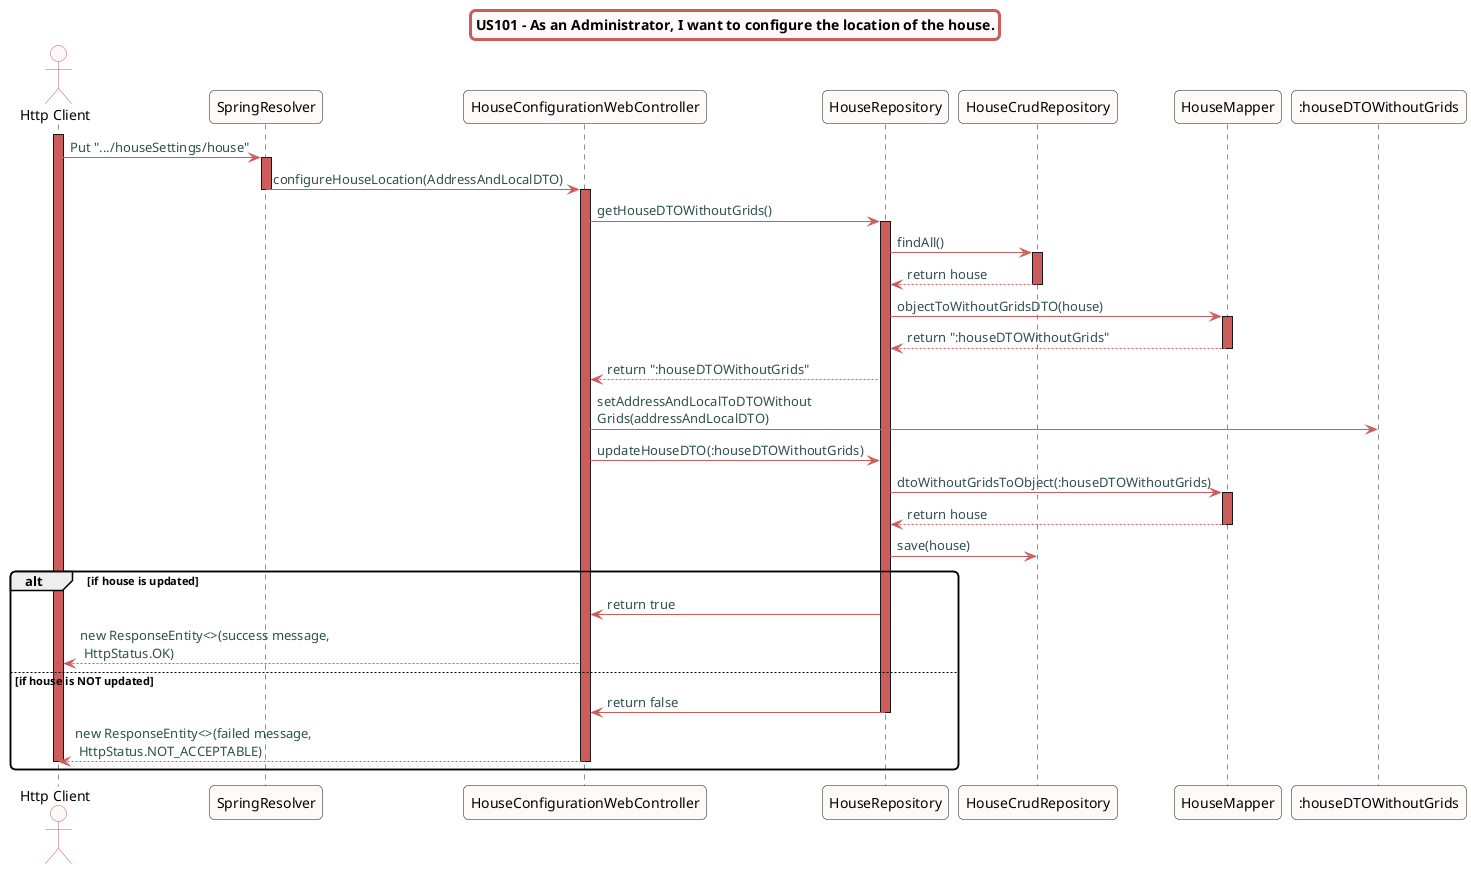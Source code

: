 @startuml

skinparam titleBorderRoundCorner 10
skinparam titleBorderThickness 3
skinparam titleBorderColor indianred
skinparam titleBackgroundColor snow
skinparam FontName quicksand

skinparam actor {
  BorderColor indianred
  backgroundColor Snow
  }

skinparam sequence {
  LifeLineBackgroundColor indianred
  ParticipantBackgroundColor snow
}

skinparam roundcorner 10

skinparam component {
  arrowThickness 1
  ArrowFontName Verdana
  ArrowColor indianred
  ArrowFontColor darkslategrey
}

title US101 - As an Administrator, I want to configure the location of the house.

actor "Http Client"
activate "Http Client"
"Http Client" -> "SpringResolver":  Put ".../houseSettings/house"
activate "SpringResolver"
"SpringResolver" -> "HouseConfigurationWebController": configureHouseLocation(AddressAndLocalDTO)
deactivate "SpringResolver"
activate "HouseConfigurationWebController"
"HouseConfigurationWebController" -> "HouseRepository": getHouseDTOWithoutGrids()
activate "HouseRepository"
"HouseRepository" -> "HouseCrudRepository": findAll()
activate "HouseCrudRepository"
"HouseCrudRepository" --> "HouseRepository": return house
deactivate "HouseCrudRepository"
"HouseRepository" -> "HouseMapper": objectToWithoutGridsDTO(house)
activate "HouseMapper"
"HouseMapper" --> "HouseRepository": return ":houseDTOWithoutGrids"
deactivate "HouseMapper"
"HouseRepository" --> "HouseConfigurationWebController": return ":houseDTOWithoutGrids"
"HouseConfigurationWebController" -> ":houseDTOWithoutGrids":setAddressAndLocalToDTOWithout\nGrids(addressAndLocalDTO)
"HouseConfigurationWebController" -> "HouseRepository": updateHouseDTO(:houseDTOWithoutGrids)
"HouseRepository" -> "HouseMapper": dtoWithoutGridsToObject(:houseDTOWithoutGrids)
activate "HouseMapper"
"HouseMapper" --> "HouseRepository": return house
deactivate "HouseMapper"
"HouseRepository" -> "HouseCrudRepository": save(house)
alt if house is updated
"HouseRepository" -> "HouseConfigurationWebController": return true
"HouseConfigurationWebController" --> "Http Client": new ResponseEntity<>(success message,\n HttpStatus.OK)
else if house is NOT updated
"HouseRepository" -> "HouseConfigurationWebController": return false
deactivate "HouseRepository"
"HouseConfigurationWebController" --> "Http Client": new ResponseEntity<>(failed message,\n HttpStatus.NOT_ACCEPTABLE)
deactivate "HouseConfigurationWebController"
deactivate "Http Client"
end

@enduml
